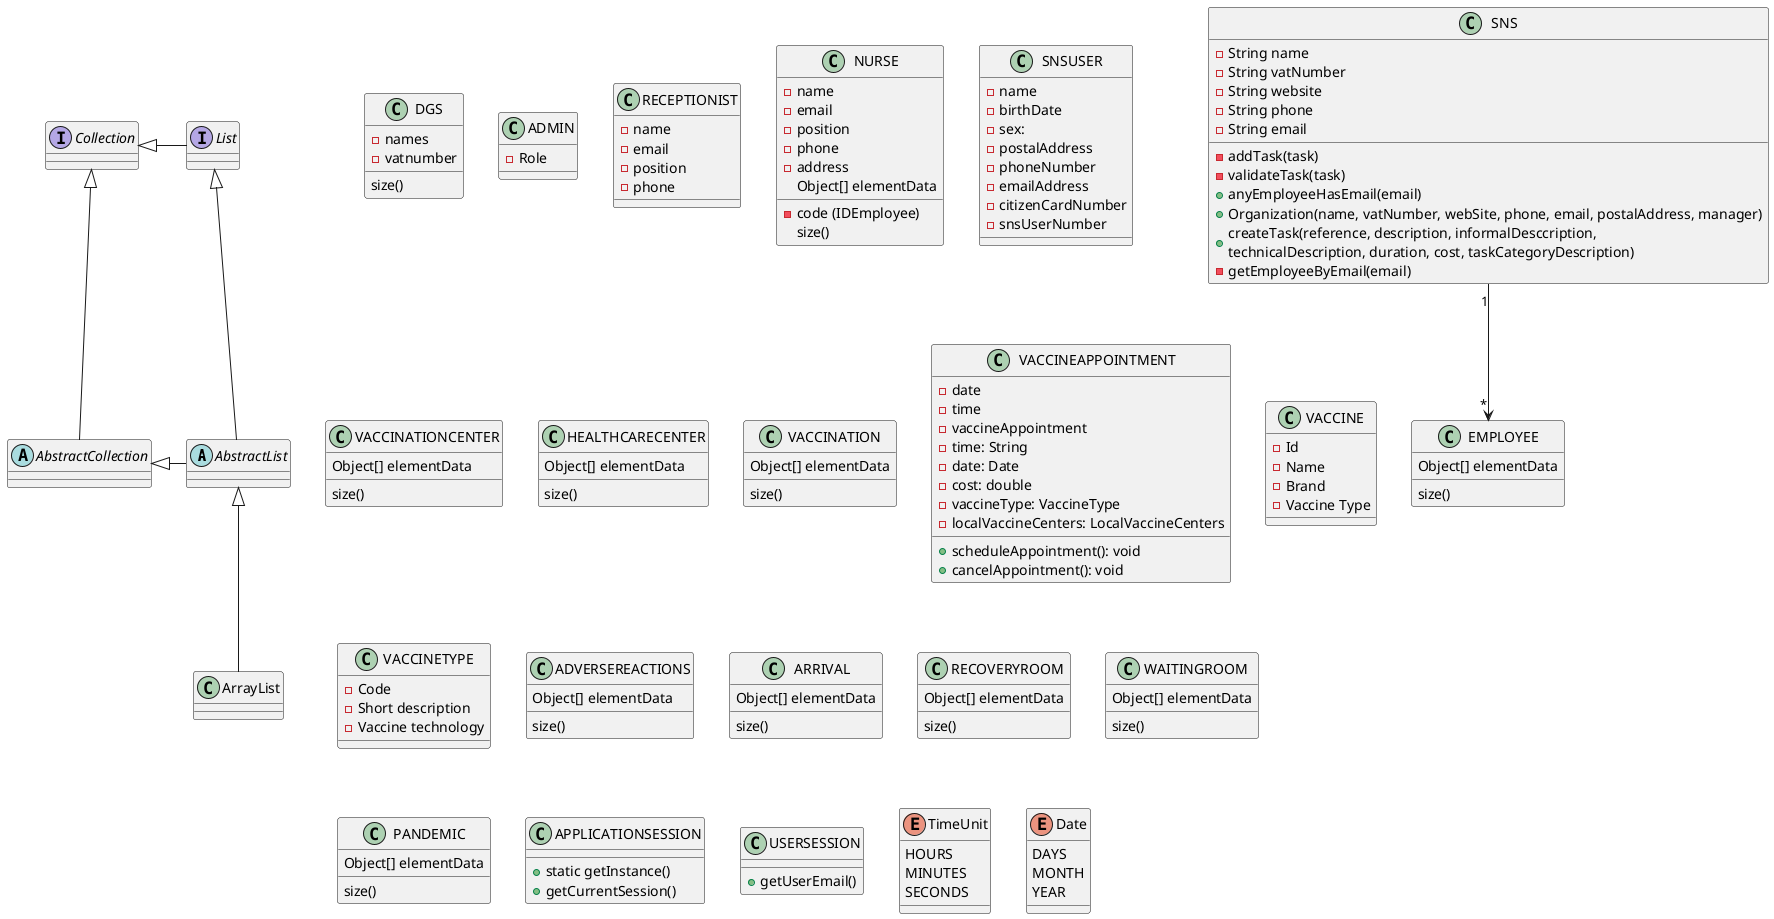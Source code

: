 @startuml
'https://plantuml.com/class-diagram

abstract class AbstractList
abstract AbstractCollection
interface List
interface Collection

List <|-- AbstractList
Collection <|-- AbstractCollection

Collection <|- List
AbstractCollection <|- AbstractList
AbstractList <|-- ArrayList

SNS "1" --> "*" EMPLOYEE






class DGS {
    - names
    -vatnumber
     size()
}

class SNS {
  - String name
    - String vatNumber
    - String website
    - String phone
    - String email

    - addTask(task)
    - validateTask(task)
    + anyEmployeeHasEmail(email)
    + Organization(name, vatNumber, webSite, phone, email, postalAddress, manager)
    + createTask(reference, description, informalDesccription,\ntechnicalDescription, duration, cost, taskCategoryDescription)
    - getEmployeeByEmail(email)

}
class EMPLOYEE {
Object[] elementData
size()
}
class ADMIN {
-Role

}
class RECEPTIONIST {
 - name
 - email
 - position
 - phone
}
class NURSE {
   -name
   - email
   - position
   - phone
   -address
   - code (IDEmployee)
Object[] elementData
size()
}
class SNSUSER {
- name
- birthDate
- sex:
- postalAddress
- phoneNumber
- emailAddress
- citizenCardNumber
- snsUserNumber
}
class VACCINATIONCENTER {
Object[] elementData
size()
}
class HEALTHCARECENTER {
Object[] elementData
size()
}
class VACCINATION {
Object[] elementData
size()
}
class VACCINEAPPOINTMENT {
- date
- time
- vaccineAppointment
}
class VACCINE {
-Id
-Name
-Brand
-Vaccine Type
}
class VACCINETYPE{
 -Code
 -Short description
 -Vaccine technology
}
class VACCINEAPPOINTMENT {
    - time: String
    - date: Date
    - cost: double
    - vaccineType: VaccineType
    - localVaccineCenters: LocalVaccineCenters

    + scheduleAppointment(): void
    + cancelAppointment(): void

}
class ADVERSEREACTIONS {
Object[] elementData
size()
}
class ARRIVAL{
Object[] elementData
size()
}
class RECOVERYROOM{
Object[] elementData
size()
}
class WAITINGROOM {
Object[] elementData
size()
}
class PANDEMIC {
Object[] elementData
size()
}
class APPLICATIONSESSION{
    + static getInstance()
    + getCurrentSession()

}
class USERSESSION {
+ getUserEmail()

}
enum TimeUnit {
HOURS
MINUTES
SECONDS
}

enum Date {
DAYS
MONTH
YEAR
}

@enduml